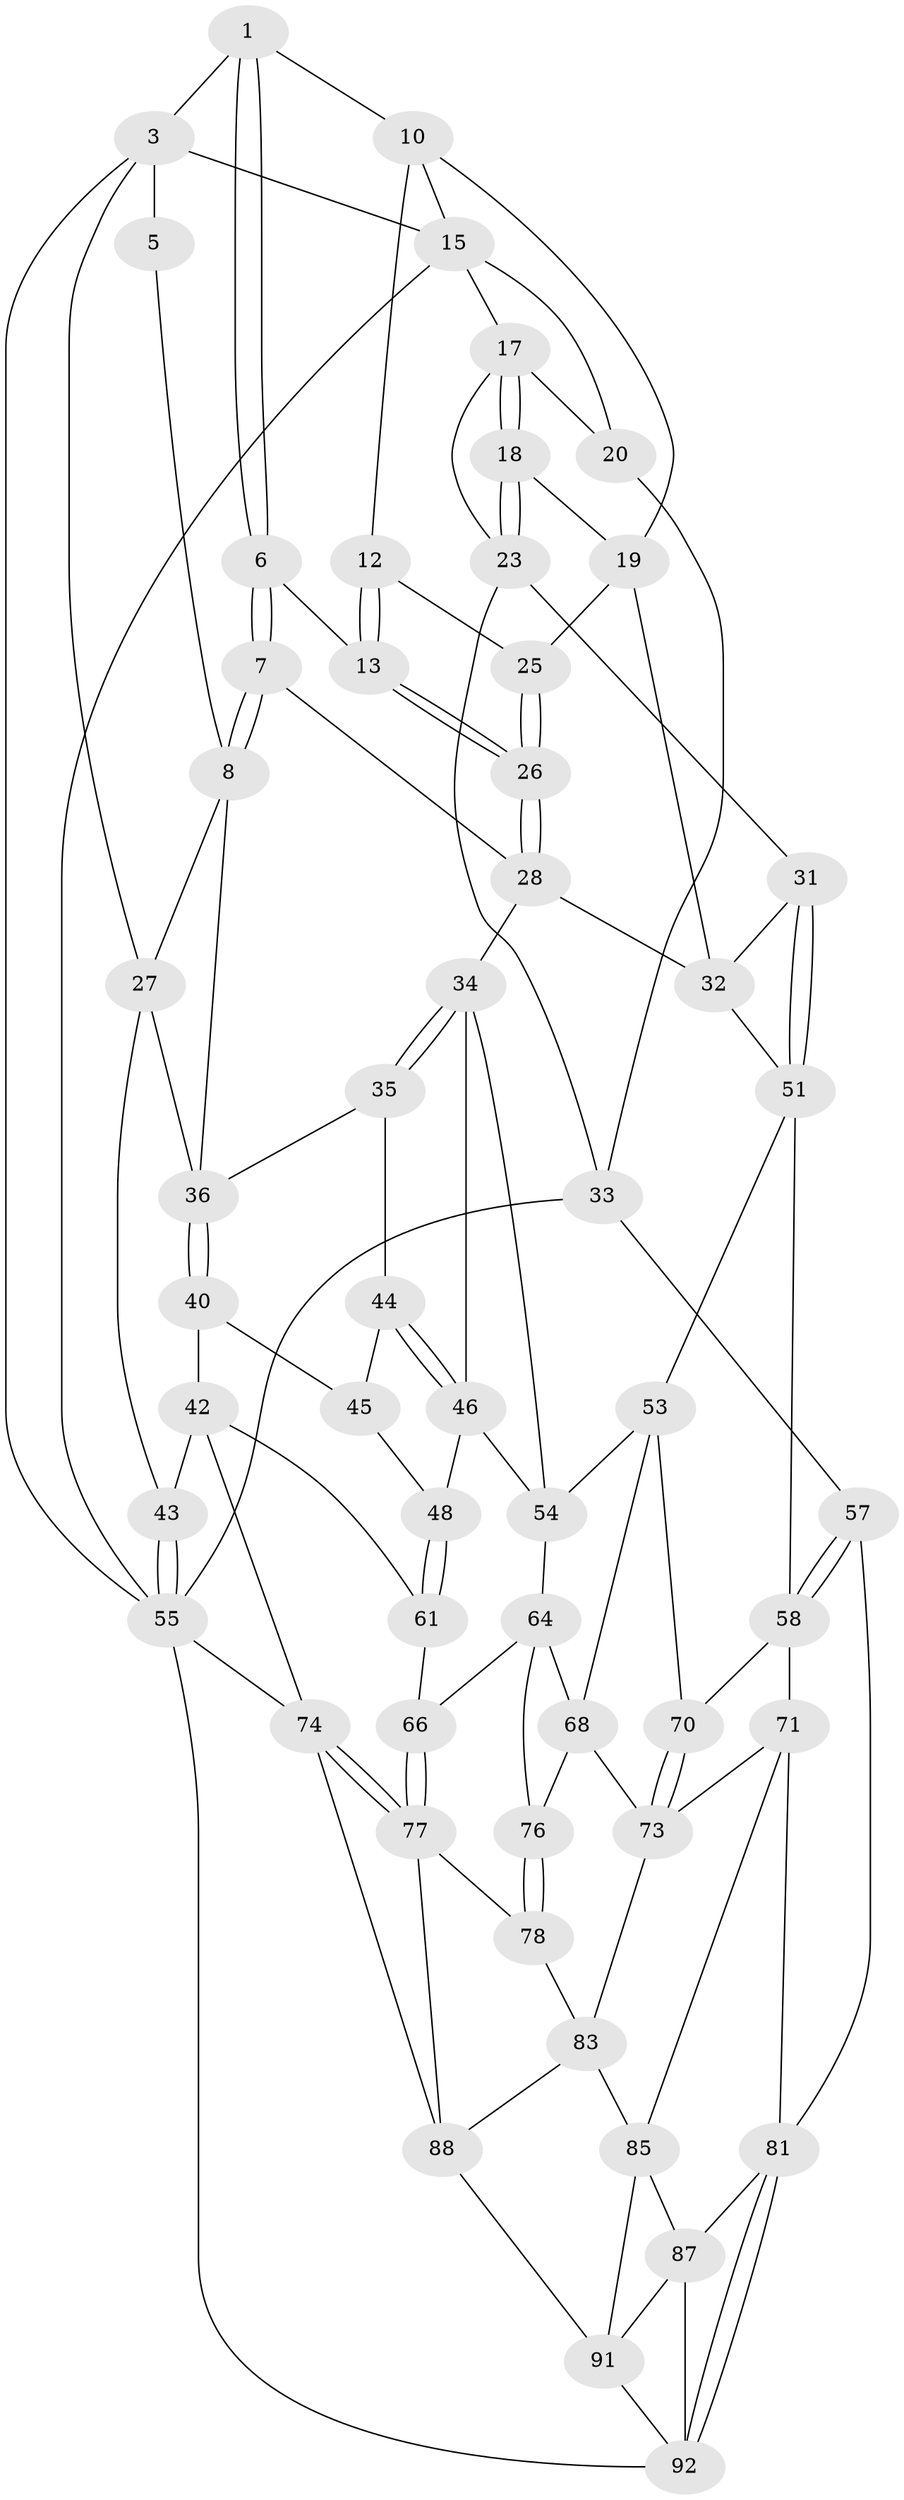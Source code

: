 // Generated by graph-tools (version 1.1) at 2025/52/02/27/25 19:52:36]
// undirected, 56 vertices, 123 edges
graph export_dot {
graph [start="1"]
  node [color=gray90,style=filled];
  1 [pos="+0.35546557235392123+0",super="+2"];
  3 [pos="+0+0",super="+4"];
  5 [pos="+0.17487210448371815+0.03617893285052904"];
  6 [pos="+0.35726080578968555+0",super="+14"];
  7 [pos="+0.19290515061665606+0.19551086961391723",super="+22"];
  8 [pos="+0.17574026740969861+0.20160414893135417",super="+9"];
  10 [pos="+0.7008759840403397+0",super="+11"];
  12 [pos="+0.5900844965282672+0.11359507433209101"];
  13 [pos="+0.5295213264093274+0.17199946250172532"];
  15 [pos="+1+0",super="+16"];
  17 [pos="+0.9164266696647951+0.07165237526856366",super="+21"];
  18 [pos="+0.8136471318300277+0.1849427048127704"];
  19 [pos="+0.7861991227649171+0.18389043990299545",super="+24"];
  20 [pos="+1+0.06346412384165404"];
  23 [pos="+0.9127332133583878+0.22523761767468262",super="+30"];
  25 [pos="+0.6804460136679026+0.199041800355393"];
  26 [pos="+0.5136279790456995+0.27811140783764976"];
  27 [pos="+0+0",super="+39"];
  28 [pos="+0.4980005427812658+0.3273069580781422",super="+29"];
  31 [pos="+0.9079788322463432+0.3856516847162214"];
  32 [pos="+0.7359200558780667+0.31955622612887113",super="+38"];
  33 [pos="+1+0.37569565512228387",super="+56"];
  34 [pos="+0.45931084193104477+0.345389751956431",super="+50"];
  35 [pos="+0.336226229431423+0.3712353106268559"];
  36 [pos="+0.23687888481506686+0.3629997086916457",super="+37"];
  40 [pos="+0.19206806454337544+0.4337244416312791",super="+41"];
  42 [pos="+0+0.5133380015379604",super="+62"];
  43 [pos="+0+0.496544103582919"];
  44 [pos="+0.2955902048724426+0.471212599880715"];
  45 [pos="+0.26920235477843507+0.4668243881102181",super="+49"];
  46 [pos="+0.2989680937947854+0.5093359752777182",super="+47"];
  48 [pos="+0.25996250303341256+0.5883090005707977"];
  51 [pos="+0.7811157435290773+0.5797274989203854",super="+52"];
  53 [pos="+0.5013379528293925+0.5897942155014871",super="+67"];
  54 [pos="+0.4626572158553065+0.5653358189962445",super="+60"];
  55 [pos="+0+1",super="+63"];
  57 [pos="+1+0.7121138371971281"];
  58 [pos="+0.9299515190623157+0.6926761492682908",super="+59"];
  61 [pos="+0.20172184960921286+0.6987565207358909"];
  64 [pos="+0.3665648659126141+0.6745021123788839",super="+65"];
  66 [pos="+0.30225413380986355+0.7565419065918746"];
  68 [pos="+0.5593420803391934+0.7842671646760782",super="+69"];
  70 [pos="+0.730984441560793+0.6633301304932958"];
  71 [pos="+0.8343924003365434+0.8256285182333103",super="+72"];
  73 [pos="+0.7401164207951777+0.8457574757889614",super="+80"];
  74 [pos="+0.12264542119039702+0.8452533076999446",super="+75"];
  76 [pos="+0.4031399942038638+0.8213584403359111"];
  77 [pos="+0.25914682367004327+0.8435942808052443",super="+79"];
  78 [pos="+0.38739495220284925+0.8525241713150796"];
  81 [pos="+0.9097454586789917+0.9435989936891992",super="+82"];
  83 [pos="+0.5682874398811292+0.8573210378673302",super="+84"];
  85 [pos="+0.7387486296233016+0.8759093673871106",super="+86"];
  87 [pos="+0.799721306006933+0.9255979842408161",super="+90"];
  88 [pos="+0.276600173754929+1",super="+89"];
  91 [pos="+0.6972014420522734+1",super="+94"];
  92 [pos="+0.9095831313530452+0.9459177862360296",super="+93"];
  1 -- 6;
  1 -- 6;
  1 -- 10;
  1 -- 3;
  3 -- 55;
  3 -- 27;
  3 -- 5;
  3 -- 15;
  5 -- 8;
  6 -- 7 [weight=2];
  6 -- 7;
  6 -- 13;
  7 -- 8;
  7 -- 8;
  7 -- 28;
  8 -- 36;
  8 -- 27;
  10 -- 15;
  10 -- 19;
  10 -- 12;
  12 -- 13;
  12 -- 13;
  12 -- 25;
  13 -- 26;
  13 -- 26;
  15 -- 17;
  15 -- 20;
  15 -- 55;
  17 -- 18;
  17 -- 18;
  17 -- 20;
  17 -- 23;
  18 -- 19;
  18 -- 23;
  18 -- 23;
  19 -- 32;
  19 -- 25;
  20 -- 33;
  23 -- 33;
  23 -- 31;
  25 -- 26;
  25 -- 26;
  26 -- 28;
  26 -- 28;
  27 -- 43;
  27 -- 36;
  28 -- 34;
  28 -- 32;
  31 -- 32;
  31 -- 51;
  31 -- 51;
  32 -- 51;
  33 -- 57;
  33 -- 55;
  34 -- 35;
  34 -- 35;
  34 -- 54;
  34 -- 46;
  35 -- 36;
  35 -- 44;
  36 -- 40;
  36 -- 40;
  40 -- 45 [weight=2];
  40 -- 42;
  42 -- 43;
  42 -- 74;
  42 -- 61;
  43 -- 55;
  43 -- 55;
  44 -- 45;
  44 -- 46;
  44 -- 46;
  45 -- 48;
  46 -- 48;
  46 -- 54;
  48 -- 61;
  48 -- 61;
  51 -- 53;
  51 -- 58;
  53 -- 54;
  53 -- 68;
  53 -- 70;
  54 -- 64;
  55 -- 74;
  55 -- 92;
  57 -- 58;
  57 -- 58;
  57 -- 81;
  58 -- 71;
  58 -- 70;
  61 -- 66;
  64 -- 68;
  64 -- 66;
  64 -- 76;
  66 -- 77;
  66 -- 77;
  68 -- 73;
  68 -- 76;
  70 -- 73;
  70 -- 73;
  71 -- 81;
  71 -- 73;
  71 -- 85;
  73 -- 83;
  74 -- 77;
  74 -- 77;
  74 -- 88;
  76 -- 78;
  76 -- 78;
  77 -- 88;
  77 -- 78;
  78 -- 83;
  81 -- 92;
  81 -- 92;
  81 -- 87;
  83 -- 85;
  83 -- 88;
  85 -- 87;
  85 -- 91;
  87 -- 91;
  87 -- 92;
  88 -- 91;
  91 -- 92;
}
